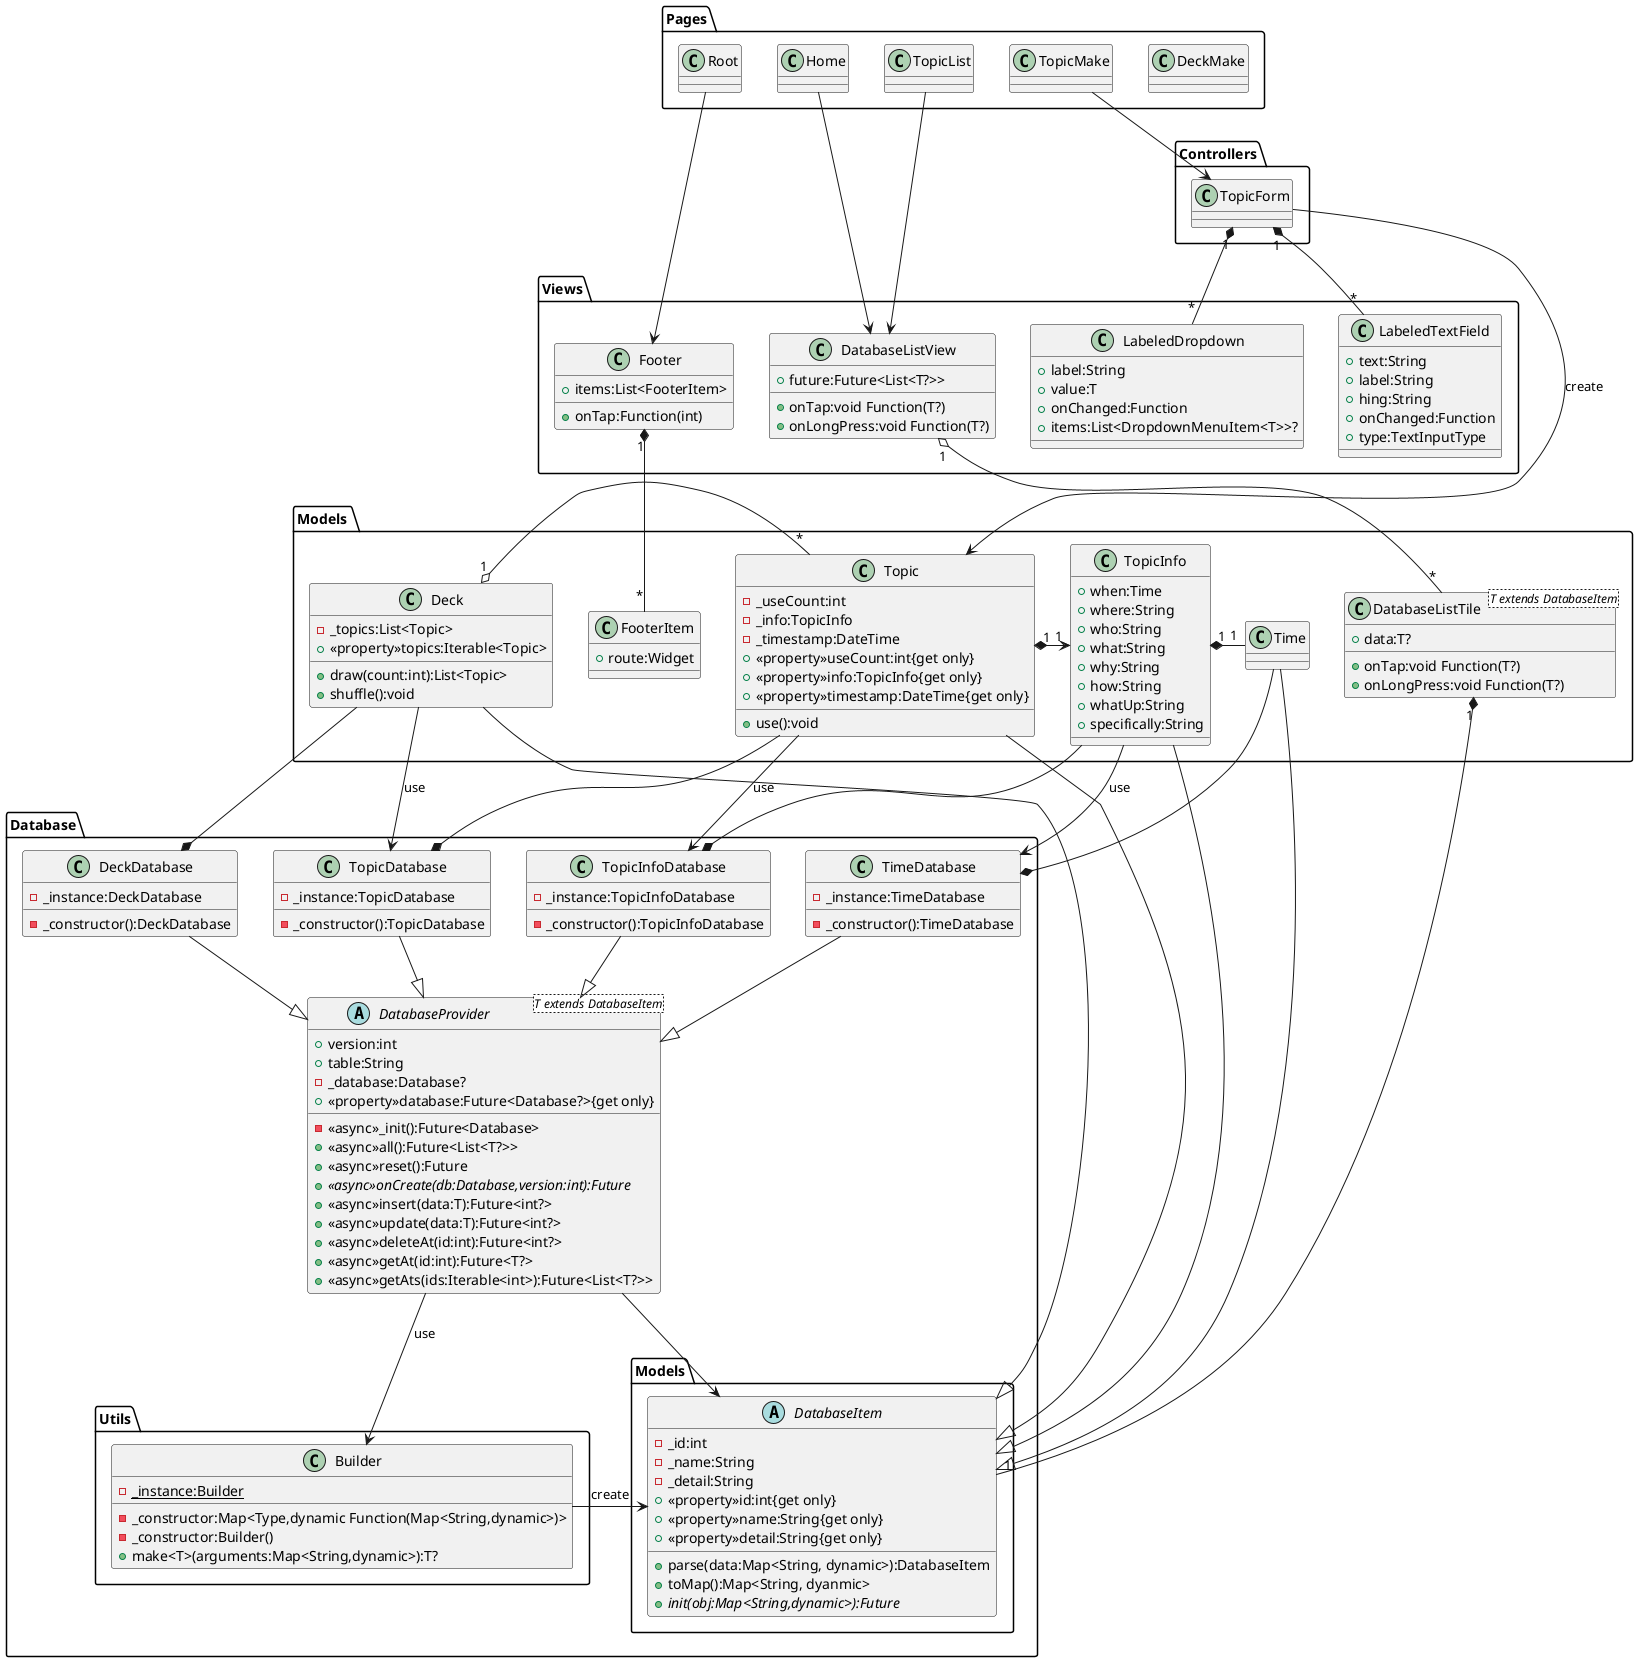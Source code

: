 @startuml Conversation deck cards
package Controllers
{
    class TopicForm
}

package Database
{
    package Models
    {
        abstract DatabaseItem
        {
            -_id:int
            -_name:String
            -_detail:String
            +<<property>>id:int{get only}
            +<<property>>name:String{get only}
            +<<property>>detail:String{get only}
            +parse(data:Map<String, dynamic>):DatabaseItem
            +toMap():Map<String, dyanmic>
            +{abstract}init(obj:Map<String,dynamic>):Future
        }
    }
    package Utils
    {
        class Builder
        {
            -_constructor:Map<Type,dynamic Function(Map<String,dynamic>)>
            -{static}_instance:Builder
            -_constructor:Builder()
            +make<T>(arguments:Map<String,dynamic>):T?
        }
    }
    abstract DatabaseProvider<T extends DatabaseItem>
    {
        +version:int
        +table:String
        -_database:Database?
        +<<property>>database:Future<Database?>{get only}
        -<<async>>_init():Future<Database>
        +<<async>>all():Future<List<T?>>
        +<<async>>reset():Future
        +{abstract}<<async>>onCreate(db:Database,version:int):Future
        +<<async>>insert(data:T):Future<int?>
        +<<async>>update(data:T):Future<int?>
        +<<async>>deleteAt(id:int):Future<int?>
        +<<async>>getAt(id:int):Future<T?>
        +<<async>>getAts(ids:Iterable<int>):Future<List<T?>>
    }
    class DeckDatabase
    {
        -_instance:DeckDatabase
        -_constructor():DeckDatabase
    }
    class TimeDatabase
    {
        -_instance:TimeDatabase
        -_constructor():TimeDatabase
    }
    class TopicDatabase
    {
        -_instance:TopicDatabase
        -_constructor():TopicDatabase
    }
    class TopicInfoDatabase
    {
        -_instance:TopicInfoDatabase
        -_constructor():TopicInfoDatabase
    }
}

package "Models "
{
    class DatabaseListTile<T extends DatabaseItem>
    {
        +data:T?
        +onTap:void Function(T?)
        +onLongPress:void Function(T?)
    }
    class Deck
    {
        -_topics:List<Topic>
        +<<property>>topics:Iterable<Topic>
        +draw(count:int):List<Topic>
        +shuffle():void
    }
    class FooterItem
    {
        +route:Widget
    }
    class Time
    class Topic
    {
        -_useCount:int
        -_info:TopicInfo
        -_timestamp:DateTime
        +<<property>>useCount:int{get only}
        +<<property>>info:TopicInfo{get only}
        +<<property>>timestamp:DateTime{get only}
        +use():void
    }
    class TopicInfo
    {
        +when:Time
        +where:String
        +who:String
        +what:String
        +why:String
        +how:String
        +whatUp:String
        +specifically:String
    }
}
package Pages
{
    class DeckMake
    class Home
    class Root
    class TopicList
    class TopicMake
}
package Views
{
    class DatabaseListView
    {
        +future:Future<List<T?>>
        +onTap:void Function(T?)
        +onLongPress:void Function(T?)
    }
    class Footer
    {
        +items:List<FooterItem>
        +onTap:Function(int)
    }
    class LabeledDropdown
    {
        +label:String
        +value:T
        +onChanged:Function
        +items:List<DropdownMenuItem<T>>?
    }
    class LabeledTextField
    {
        +text:String
        +label:String
        +hing:String
        +onChanged:Function
        +type:TextInputType
    }
}

DatabaseProvider --> DatabaseItem
DatabaseProvider --> Builder : use
Deck --> TopicDatabase : use
Topic --> TopicInfoDatabase : use
TopicInfo --> TimeDatabase : use
Root --> Footer
Home --> DatabaseListView
TopicList --> DatabaseListView
TopicMake --> TopicForm
TopicForm --> Topic : create
Builder -left-> DatabaseItem : create

DeckDatabase --|> DatabaseProvider
TopicDatabase --|> DatabaseProvider
TopicInfoDatabase --|> DatabaseProvider
TimeDatabase --|> DatabaseProvider
Deck --|> DatabaseItem
Topic --|> DatabaseItem
TopicInfo --|> DatabaseItem
Time --|> DatabaseItem

Topic "1" *-right-> "1" TopicInfo

DeckDatabase *-up- Deck
TopicDatabase *-up- Topic
TopicInfoDatabase *-up- TopicInfo
TimeDatabase *-up- Time
TopicInfo "1" *-right- "1" Time
TopicForm "1" *-- "*" LabeledDropdown
TopicForm "1" *-- "*" LabeledTextField
Footer "1" *-- "*" FooterItem
DatabaseListTile "1" *-- "1" DatabaseItem

Deck "1" o-right- "*" Topic
DatabaseListView "1" o-- "*" DatabaseListTile

@enduml